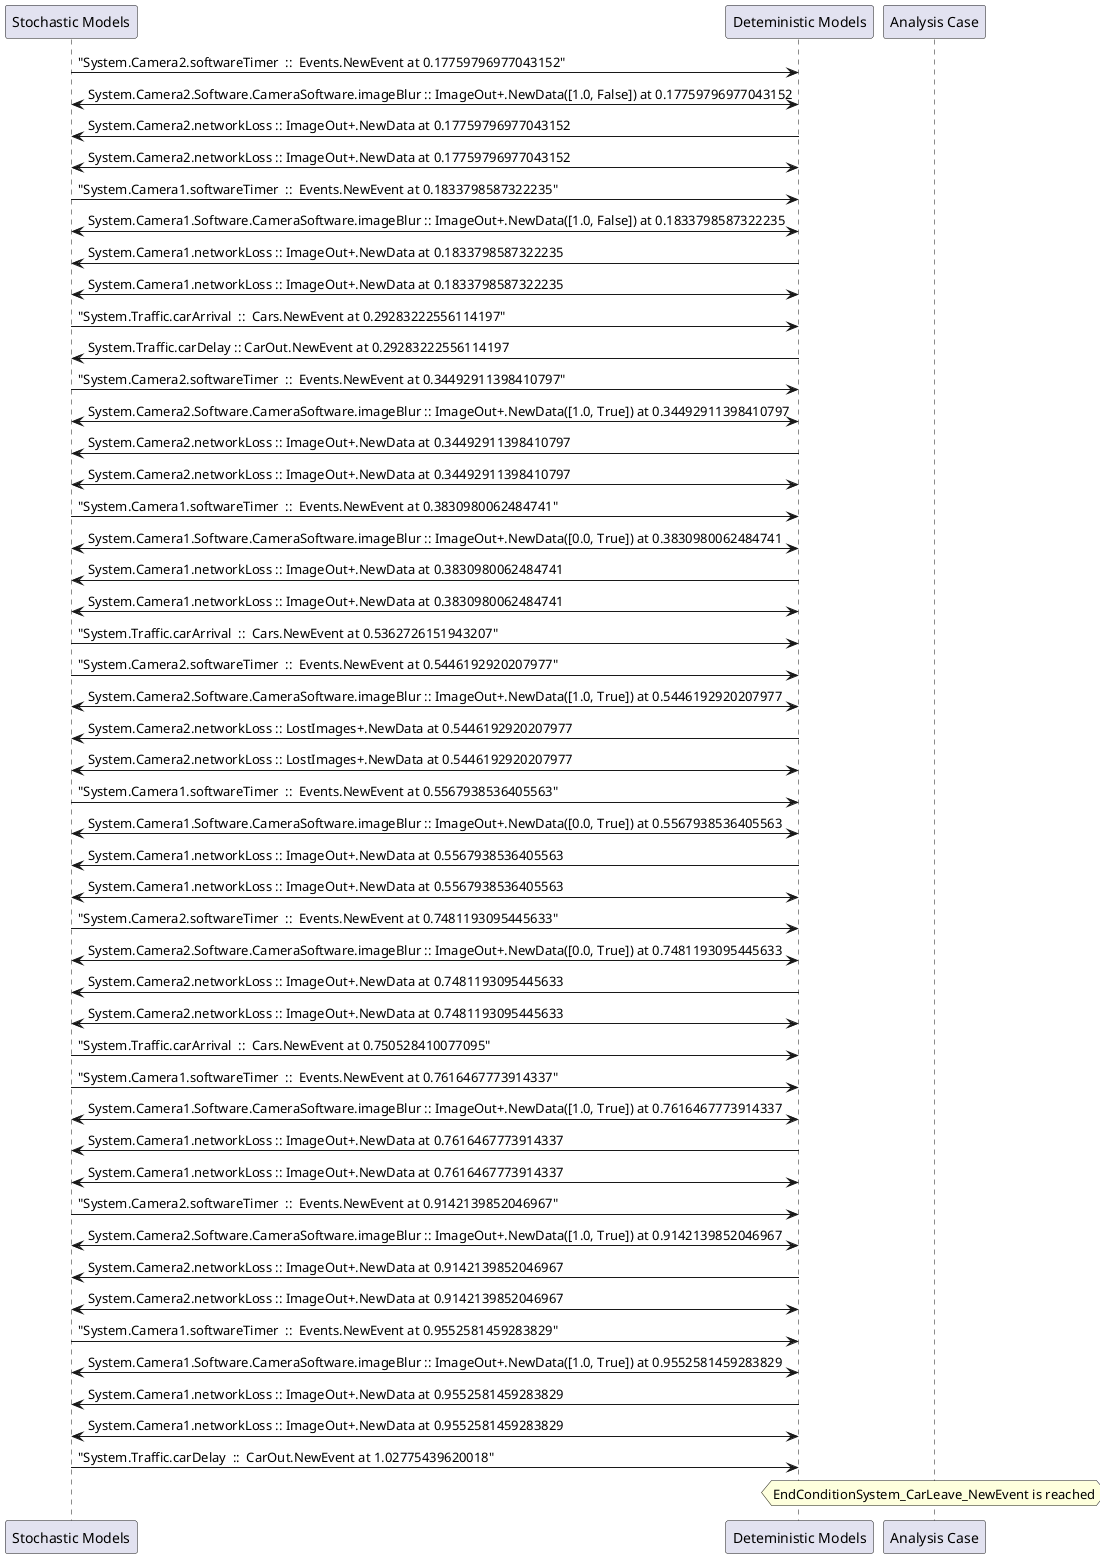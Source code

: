 
	@startuml
	participant "Stochastic Models" as stochmodel
	participant "Deteministic Models" as detmodel
	participant "Analysis Case" as analysis
	{16695_stop} stochmodel -> detmodel : "System.Camera2.softwareTimer  ::  Events.NewEvent at 0.17759796977043152"
detmodel <-> stochmodel : System.Camera2.Software.CameraSoftware.imageBlur :: ImageOut+.NewData([1.0, False]) at 0.17759796977043152
detmodel -> stochmodel : System.Camera2.networkLoss :: ImageOut+.NewData at 0.17759796977043152
detmodel <-> stochmodel : System.Camera2.networkLoss :: ImageOut+.NewData at 0.17759796977043152
{16679_stop} stochmodel -> detmodel : "System.Camera1.softwareTimer  ::  Events.NewEvent at 0.1833798587322235"
detmodel <-> stochmodel : System.Camera1.Software.CameraSoftware.imageBlur :: ImageOut+.NewData([1.0, False]) at 0.1833798587322235
detmodel -> stochmodel : System.Camera1.networkLoss :: ImageOut+.NewData at 0.1833798587322235
detmodel <-> stochmodel : System.Camera1.networkLoss :: ImageOut+.NewData at 0.1833798587322235
{16711_stop} stochmodel -> detmodel : "System.Traffic.carArrival  ::  Cars.NewEvent at 0.29283222556114197"
{16723_start} detmodel -> stochmodel : System.Traffic.carDelay :: CarOut.NewEvent at 0.29283222556114197
{16696_stop} stochmodel -> detmodel : "System.Camera2.softwareTimer  ::  Events.NewEvent at 0.34492911398410797"
detmodel <-> stochmodel : System.Camera2.Software.CameraSoftware.imageBlur :: ImageOut+.NewData([1.0, True]) at 0.34492911398410797
detmodel -> stochmodel : System.Camera2.networkLoss :: ImageOut+.NewData at 0.34492911398410797
detmodel <-> stochmodel : System.Camera2.networkLoss :: ImageOut+.NewData at 0.34492911398410797
{16680_stop} stochmodel -> detmodel : "System.Camera1.softwareTimer  ::  Events.NewEvent at 0.3830980062484741"
detmodel <-> stochmodel : System.Camera1.Software.CameraSoftware.imageBlur :: ImageOut+.NewData([0.0, True]) at 0.3830980062484741
detmodel -> stochmodel : System.Camera1.networkLoss :: ImageOut+.NewData at 0.3830980062484741
detmodel <-> stochmodel : System.Camera1.networkLoss :: ImageOut+.NewData at 0.3830980062484741
{16712_stop} stochmodel -> detmodel : "System.Traffic.carArrival  ::  Cars.NewEvent at 0.5362726151943207"
{16697_stop} stochmodel -> detmodel : "System.Camera2.softwareTimer  ::  Events.NewEvent at 0.5446192920207977"
detmodel <-> stochmodel : System.Camera2.Software.CameraSoftware.imageBlur :: ImageOut+.NewData([1.0, True]) at 0.5446192920207977
detmodel -> stochmodel : System.Camera2.networkLoss :: LostImages+.NewData at 0.5446192920207977
detmodel <-> stochmodel : System.Camera2.networkLoss :: LostImages+.NewData at 0.5446192920207977
{16681_stop} stochmodel -> detmodel : "System.Camera1.softwareTimer  ::  Events.NewEvent at 0.5567938536405563"
detmodel <-> stochmodel : System.Camera1.Software.CameraSoftware.imageBlur :: ImageOut+.NewData([0.0, True]) at 0.5567938536405563
detmodel -> stochmodel : System.Camera1.networkLoss :: ImageOut+.NewData at 0.5567938536405563
detmodel <-> stochmodel : System.Camera1.networkLoss :: ImageOut+.NewData at 0.5567938536405563
{16698_stop} stochmodel -> detmodel : "System.Camera2.softwareTimer  ::  Events.NewEvent at 0.7481193095445633"
detmodel <-> stochmodel : System.Camera2.Software.CameraSoftware.imageBlur :: ImageOut+.NewData([0.0, True]) at 0.7481193095445633
detmodel -> stochmodel : System.Camera2.networkLoss :: ImageOut+.NewData at 0.7481193095445633
detmodel <-> stochmodel : System.Camera2.networkLoss :: ImageOut+.NewData at 0.7481193095445633
{16713_stop} stochmodel -> detmodel : "System.Traffic.carArrival  ::  Cars.NewEvent at 0.750528410077095"
{16682_stop} stochmodel -> detmodel : "System.Camera1.softwareTimer  ::  Events.NewEvent at 0.7616467773914337"
detmodel <-> stochmodel : System.Camera1.Software.CameraSoftware.imageBlur :: ImageOut+.NewData([1.0, True]) at 0.7616467773914337
detmodel -> stochmodel : System.Camera1.networkLoss :: ImageOut+.NewData at 0.7616467773914337
detmodel <-> stochmodel : System.Camera1.networkLoss :: ImageOut+.NewData at 0.7616467773914337
{16699_stop} stochmodel -> detmodel : "System.Camera2.softwareTimer  ::  Events.NewEvent at 0.9142139852046967"
detmodel <-> stochmodel : System.Camera2.Software.CameraSoftware.imageBlur :: ImageOut+.NewData([1.0, True]) at 0.9142139852046967
detmodel -> stochmodel : System.Camera2.networkLoss :: ImageOut+.NewData at 0.9142139852046967
detmodel <-> stochmodel : System.Camera2.networkLoss :: ImageOut+.NewData at 0.9142139852046967
{16683_stop} stochmodel -> detmodel : "System.Camera1.softwareTimer  ::  Events.NewEvent at 0.9552581459283829"
detmodel <-> stochmodel : System.Camera1.Software.CameraSoftware.imageBlur :: ImageOut+.NewData([1.0, True]) at 0.9552581459283829
detmodel -> stochmodel : System.Camera1.networkLoss :: ImageOut+.NewData at 0.9552581459283829
detmodel <-> stochmodel : System.Camera1.networkLoss :: ImageOut+.NewData at 0.9552581459283829
{16723_stop} stochmodel -> detmodel : "System.Traffic.carDelay  ::  CarOut.NewEvent at 1.02775439620018"
{16723_start} <-> {16723_stop} : delay
hnote over analysis 
EndConditionSystem_CarLeave_NewEvent is reached
endnote
@enduml
